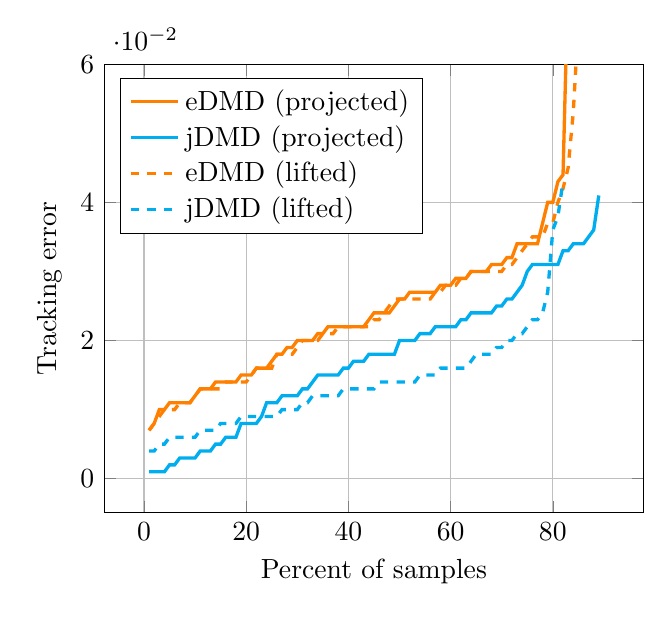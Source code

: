 % Recommended preamble:
\begin{tikzpicture}
\begin{axis}[xmajorgrids, ymajorgrids, xlabel={Percent of samples}, ylabel={Tracking error}, legend cell align={left}, legend pos={north west}, ymax={0.06}]
    \addplot+[no marks, very thick, color={orange}, style={solid}]
        coordinates {
            (1,0.007)
            (2,0.008)
            (3,0.01)
            (4,0.01)
            (5,0.011)
            (6,0.011)
            (7,0.011)
            (8,0.011)
            (9,0.011)
            (10,0.012)
            (11,0.013)
            (12,0.013)
            (13,0.013)
            (14,0.014)
            (15,0.014)
            (16,0.014)
            (17,0.014)
            (18,0.014)
            (19,0.015)
            (20,0.015)
            (21,0.015)
            (22,0.016)
            (23,0.016)
            (24,0.016)
            (25,0.017)
            (26,0.018)
            (27,0.018)
            (28,0.019)
            (29,0.019)
            (30,0.02)
            (31,0.02)
            (32,0.02)
            (33,0.02)
            (34,0.021)
            (35,0.021)
            (36,0.022)
            (37,0.022)
            (38,0.022)
            (39,0.022)
            (40,0.022)
            (41,0.022)
            (42,0.022)
            (43,0.022)
            (44,0.023)
            (45,0.024)
            (46,0.024)
            (47,0.024)
            (48,0.024)
            (49,0.025)
            (50,0.026)
            (51,0.026)
            (52,0.027)
            (53,0.027)
            (54,0.027)
            (55,0.027)
            (56,0.027)
            (57,0.027)
            (58,0.028)
            (59,0.028)
            (60,0.028)
            (61,0.029)
            (62,0.029)
            (63,0.029)
            (64,0.03)
            (65,0.03)
            (66,0.03)
            (67,0.03)
            (68,0.031)
            (69,0.031)
            (70,0.031)
            (71,0.032)
            (72,0.032)
            (73,0.034)
            (74,0.034)
            (75,0.034)
            (76,0.034)
            (77,0.034)
            (78,0.037)
            (79,0.04)
            (80,0.04)
            (81,0.043)
            (82,0.044)
            (83,0.073)
            (84,0.073)
            (85,0.076)
            (86,0.116)














        }
        ;
    \addplot+[no marks, very thick, color={cyan}, style={solid}]
        coordinates {
            (1,0.001)
            (2,0.001)
            (3,0.001)
            (4,0.001)
            (5,0.002)
            (6,0.002)
            (7,0.003)
            (8,0.003)
            (9,0.003)
            (10,0.003)
            (11,0.004)
            (12,0.004)
            (13,0.004)
            (14,0.005)
            (15,0.005)
            (16,0.006)
            (17,0.006)
            (18,0.006)
            (19,0.008)
            (20,0.008)
            (21,0.008)
            (22,0.008)
            (23,0.009)
            (24,0.011)
            (25,0.011)
            (26,0.011)
            (27,0.012)
            (28,0.012)
            (29,0.012)
            (30,0.012)
            (31,0.013)
            (32,0.013)
            (33,0.014)
            (34,0.015)
            (35,0.015)
            (36,0.015)
            (37,0.015)
            (38,0.015)
            (39,0.016)
            (40,0.016)
            (41,0.017)
            (42,0.017)
            (43,0.017)
            (44,0.018)
            (45,0.018)
            (46,0.018)
            (47,0.018)
            (48,0.018)
            (49,0.018)
            (50,0.02)
            (51,0.02)
            (52,0.02)
            (53,0.02)
            (54,0.021)
            (55,0.021)
            (56,0.021)
            (57,0.022)
            (58,0.022)
            (59,0.022)
            (60,0.022)
            (61,0.022)
            (62,0.023)
            (63,0.023)
            (64,0.024)
            (65,0.024)
            (66,0.024)
            (67,0.024)
            (68,0.024)
            (69,0.025)
            (70,0.025)
            (71,0.026)
            (72,0.026)
            (73,0.027)
            (74,0.028)
            (75,0.03)
            (76,0.031)
            (77,0.031)
            (78,0.031)
            (79,0.031)
            (80,0.031)
            (81,0.031)
            (82,0.033)
            (83,0.033)
            (84,0.034)
            (85,0.034)
            (86,0.034)
            (87,0.035)
            (88,0.036)
            (89,0.041)











        }
        ;
    \addplot+[no marks, very thick, color={orange}, style={dashed}]
        coordinates {
            (1,0.007)
            (2,0.008)
            (3,0.009)
            (4,0.01)
            (5,0.01)
            (6,0.01)
            (7,0.011)
            (8,0.011)
            (9,0.011)
            (10,0.012)
            (11,0.013)
            (12,0.013)
            (13,0.013)
            (14,0.013)
            (15,0.013)
            (16,0.014)
            (17,0.014)
            (18,0.014)
            (19,0.014)
            (20,0.014)
            (21,0.015)
            (22,0.016)
            (23,0.016)
            (24,0.016)
            (25,0.016)
            (26,0.018)
            (27,0.018)
            (28,0.018)
            (29,0.018)
            (30,0.019)
            (31,0.02)
            (32,0.02)
            (33,0.02)
            (34,0.02)
            (35,0.021)
            (36,0.021)
            (37,0.021)
            (38,0.022)
            (39,0.022)
            (40,0.022)
            (41,0.022)
            (42,0.022)
            (43,0.022)
            (44,0.022)
            (45,0.023)
            (46,0.023)
            (47,0.024)
            (48,0.025)
            (49,0.026)
            (50,0.026)
            (51,0.026)
            (52,0.026)
            (53,0.026)
            (54,0.026)
            (55,0.026)
            (56,0.026)
            (57,0.027)
            (58,0.027)
            (59,0.028)
            (60,0.028)
            (61,0.028)
            (62,0.029)
            (63,0.029)
            (64,0.03)
            (65,0.03)
            (66,0.03)
            (67,0.03)
            (68,0.03)
            (69,0.03)
            (70,0.03)
            (71,0.031)
            (72,0.031)
            (73,0.032)
            (74,0.033)
            (75,0.034)
            (76,0.035)
            (77,0.035)
            (78,0.035)
            (79,0.037)
            (80,0.037)
            (81,0.04)
            (82,0.042)
            (83,0.045)
            (84,0.053)
            (85,0.066)
            (86,0.072)
            (87,0.072)













        }
        ;
    \addplot+[no marks, very thick, color={cyan}, style={dashed}]
        coordinates {
            (1,0.004)
            (2,0.004)
            (3,0.005)
            (4,0.005)
            (5,0.006)
            (6,0.006)
            (7,0.006)
            (8,0.006)
            (9,0.006)
            (10,0.006)
            (11,0.007)
            (12,0.007)
            (13,0.007)
            (14,0.007)
            (15,0.008)
            (16,0.008)
            (17,0.008)
            (18,0.008)
            (19,0.009)
            (20,0.009)
            (21,0.009)
            (22,0.009)
            (23,0.009)
            (24,0.009)
            (25,0.009)
            (26,0.009)
            (27,0.01)
            (28,0.01)
            (29,0.01)
            (30,0.01)
            (31,0.011)
            (32,0.011)
            (33,0.012)
            (34,0.012)
            (35,0.012)
            (36,0.012)
            (37,0.012)
            (38,0.012)
            (39,0.013)
            (40,0.013)
            (41,0.013)
            (42,0.013)
            (43,0.013)
            (44,0.013)
            (45,0.013)
            (46,0.014)
            (47,0.014)
            (48,0.014)
            (49,0.014)
            (50,0.014)
            (51,0.014)
            (52,0.014)
            (53,0.014)
            (54,0.015)
            (55,0.015)
            (56,0.015)
            (57,0.015)
            (58,0.016)
            (59,0.016)
            (60,0.016)
            (61,0.016)
            (62,0.016)
            (63,0.016)
            (64,0.017)
            (65,0.018)
            (66,0.018)
            (67,0.018)
            (68,0.018)
            (69,0.019)
            (70,0.019)
            (71,0.02)
            (72,0.02)
            (73,0.021)
            (74,0.021)
            (75,0.022)
            (76,0.023)
            (77,0.023)
            (78,0.024)
            (79,0.027)
            (80,0.036)
            (81,0.038)
            (82,0.043)


















        }
        ;
    \legend{{eDMD (projected)},{jDMD (projected)},{eDMD (lifted)},{jDMD (lifted)}}
\end{axis}
\end{tikzpicture}
